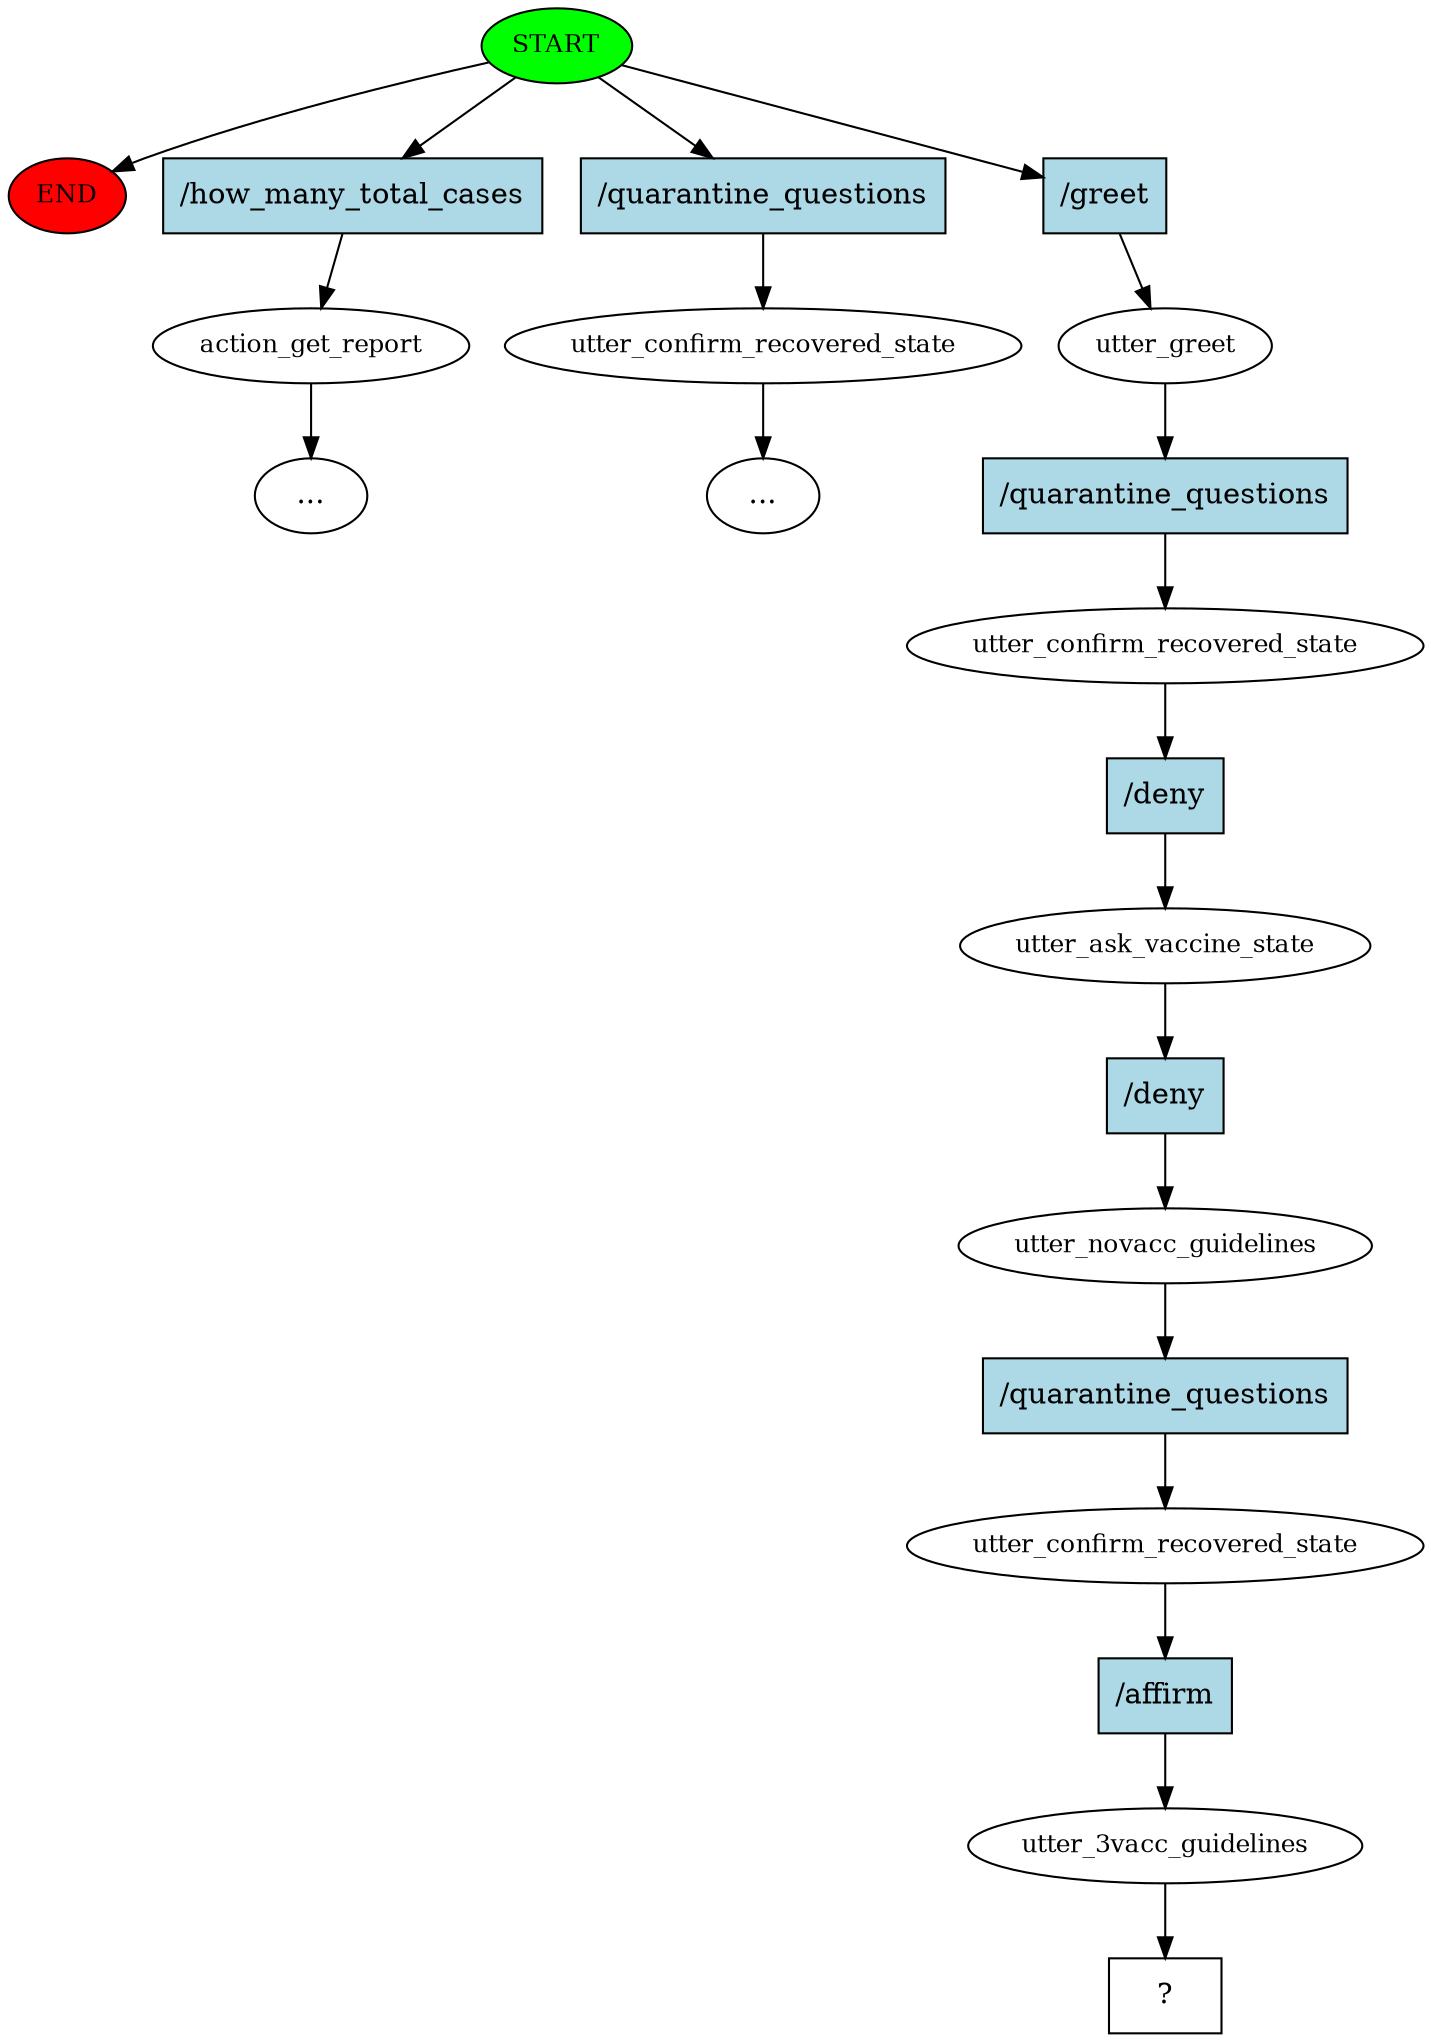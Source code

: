 digraph  {
0 [class="start active", fillcolor=green, fontsize=12, label=START, style=filled];
"-1" [class=end, fillcolor=red, fontsize=12, label=END, style=filled];
1 [class="", fontsize=12, label=action_get_report];
"-3" [class=ellipsis, label="..."];
2 [class="", fontsize=12, label=utter_confirm_recovered_state];
"-8" [class=ellipsis, label="..."];
7 [class=active, fontsize=12, label=utter_greet];
8 [class=active, fontsize=12, label=utter_confirm_recovered_state];
9 [class=active, fontsize=12, label=utter_ask_vaccine_state];
10 [class=active, fontsize=12, label=utter_novacc_guidelines];
11 [class=active, fontsize=12, label=utter_confirm_recovered_state];
12 [class=active, fontsize=12, label=utter_3vacc_guidelines];
13 [class="intent dashed active", label="  ?  ", shape=rect];
14 [class=intent, fillcolor=lightblue, label="/how_many_total_cases", shape=rect, style=filled];
15 [class=intent, fillcolor=lightblue, label="/quarantine_questions", shape=rect, style=filled];
16 [class="intent active", fillcolor=lightblue, label="/greet", shape=rect, style=filled];
17 [class="intent active", fillcolor=lightblue, label="/quarantine_questions", shape=rect, style=filled];
18 [class="intent active", fillcolor=lightblue, label="/deny", shape=rect, style=filled];
19 [class="intent active", fillcolor=lightblue, label="/deny", shape=rect, style=filled];
20 [class="intent active", fillcolor=lightblue, label="/quarantine_questions", shape=rect, style=filled];
21 [class="intent active", fillcolor=lightblue, label="/affirm", shape=rect, style=filled];
0 -> "-1"  [class="", key=NONE, label=""];
0 -> 14  [class="", key=0];
0 -> 15  [class="", key=0];
0 -> 16  [class=active, key=0];
1 -> "-3"  [class="", key=NONE, label=""];
2 -> "-8"  [class="", key=NONE, label=""];
7 -> 17  [class=active, key=0];
8 -> 18  [class=active, key=0];
9 -> 19  [class=active, key=0];
10 -> 20  [class=active, key=0];
11 -> 21  [class=active, key=0];
12 -> 13  [class=active, key=NONE, label=""];
14 -> 1  [class="", key=0];
15 -> 2  [class="", key=0];
16 -> 7  [class=active, key=0];
17 -> 8  [class=active, key=0];
18 -> 9  [class=active, key=0];
19 -> 10  [class=active, key=0];
20 -> 11  [class=active, key=0];
21 -> 12  [class=active, key=0];
}
